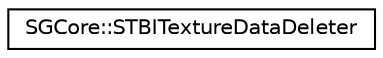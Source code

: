digraph "Graphical Class Hierarchy"
{
 // LATEX_PDF_SIZE
  edge [fontname="Helvetica",fontsize="10",labelfontname="Helvetica",labelfontsize="10"];
  node [fontname="Helvetica",fontsize="10",shape=record];
  rankdir="LR";
  Node0 [label="SGCore::STBITextureDataDeleter",height=0.2,width=0.4,color="black", fillcolor="white", style="filled",URL="$structSGCore_1_1STBITextureDataDeleter.html",tooltip=" "];
}
